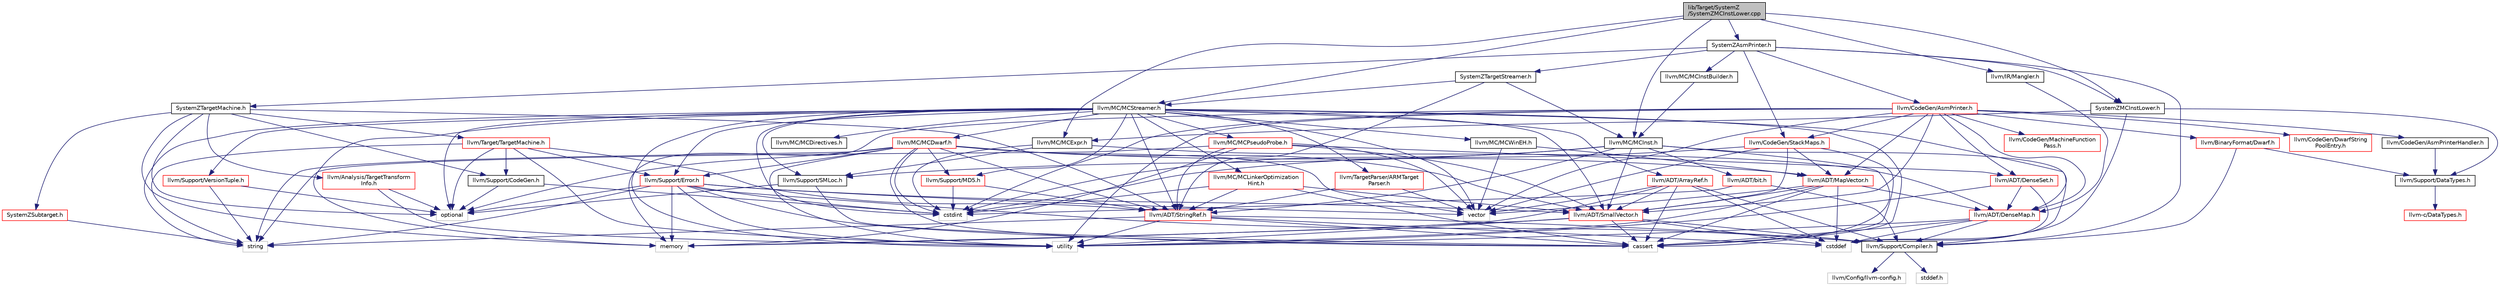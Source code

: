 digraph "lib/Target/SystemZ/SystemZMCInstLower.cpp"
{
 // LATEX_PDF_SIZE
  bgcolor="transparent";
  edge [fontname="Helvetica",fontsize="10",labelfontname="Helvetica",labelfontsize="10"];
  node [fontname="Helvetica",fontsize="10",shape=record];
  Node1 [label="lib/Target/SystemZ\l/SystemZMCInstLower.cpp",height=0.2,width=0.4,color="black", fillcolor="grey75", style="filled", fontcolor="black",tooltip=" "];
  Node1 -> Node2 [color="midnightblue",fontsize="10",style="solid",fontname="Helvetica"];
  Node2 [label="SystemZMCInstLower.h",height=0.2,width=0.4,color="black",URL="$SystemZMCInstLower_8h.html",tooltip=" "];
  Node2 -> Node3 [color="midnightblue",fontsize="10",style="solid",fontname="Helvetica"];
  Node3 [label="llvm/MC/MCExpr.h",height=0.2,width=0.4,color="black",URL="$MCExpr_8h.html",tooltip=" "];
  Node3 -> Node4 [color="midnightblue",fontsize="10",style="solid",fontname="Helvetica"];
  Node4 [label="llvm/ADT/DenseMap.h",height=0.2,width=0.4,color="red",URL="$DenseMap_8h.html",tooltip=" "];
  Node4 -> Node16 [color="midnightblue",fontsize="10",style="solid",fontname="Helvetica"];
  Node16 [label="llvm/Support/Compiler.h",height=0.2,width=0.4,color="black",URL="$Compiler_8h.html",tooltip=" "];
  Node16 -> Node17 [color="midnightblue",fontsize="10",style="solid",fontname="Helvetica"];
  Node17 [label="llvm/Config/llvm-config.h",height=0.2,width=0.4,color="grey75",tooltip=" "];
  Node16 -> Node18 [color="midnightblue",fontsize="10",style="solid",fontname="Helvetica"];
  Node18 [label="stddef.h",height=0.2,width=0.4,color="grey75",tooltip=" "];
  Node4 -> Node6 [color="midnightblue",fontsize="10",style="solid",fontname="Helvetica"];
  Node6 [label="cassert",height=0.2,width=0.4,color="grey75",tooltip=" "];
  Node4 -> Node7 [color="midnightblue",fontsize="10",style="solid",fontname="Helvetica"];
  Node7 [label="cstddef",height=0.2,width=0.4,color="grey75",tooltip=" "];
  Node4 -> Node11 [color="midnightblue",fontsize="10",style="solid",fontname="Helvetica"];
  Node11 [label="utility",height=0.2,width=0.4,color="grey75",tooltip=" "];
  Node3 -> Node39 [color="midnightblue",fontsize="10",style="solid",fontname="Helvetica"];
  Node39 [label="llvm/Support/SMLoc.h",height=0.2,width=0.4,color="black",URL="$SMLoc_8h.html",tooltip=" "];
  Node39 -> Node6 [color="midnightblue",fontsize="10",style="solid",fontname="Helvetica"];
  Node39 -> Node40 [color="midnightblue",fontsize="10",style="solid",fontname="Helvetica"];
  Node40 [label="optional",height=0.2,width=0.4,color="grey75",tooltip=" "];
  Node3 -> Node8 [color="midnightblue",fontsize="10",style="solid",fontname="Helvetica"];
  Node8 [label="cstdint",height=0.2,width=0.4,color="grey75",tooltip=" "];
  Node2 -> Node16 [color="midnightblue",fontsize="10",style="solid",fontname="Helvetica"];
  Node2 -> Node29 [color="midnightblue",fontsize="10",style="solid",fontname="Helvetica"];
  Node29 [label="llvm/Support/DataTypes.h",height=0.2,width=0.4,color="black",URL="$Support_2DataTypes_8h.html",tooltip=" "];
  Node29 -> Node30 [color="midnightblue",fontsize="10",style="solid",fontname="Helvetica"];
  Node30 [label="llvm-c/DataTypes.h",height=0.2,width=0.4,color="red",URL="$c_2DataTypes_8h.html",tooltip=" "];
  Node1 -> Node41 [color="midnightblue",fontsize="10",style="solid",fontname="Helvetica"];
  Node41 [label="SystemZAsmPrinter.h",height=0.2,width=0.4,color="black",URL="$SystemZAsmPrinter_8h.html",tooltip=" "];
  Node41 -> Node2 [color="midnightblue",fontsize="10",style="solid",fontname="Helvetica"];
  Node41 -> Node42 [color="midnightblue",fontsize="10",style="solid",fontname="Helvetica"];
  Node42 [label="SystemZTargetMachine.h",height=0.2,width=0.4,color="black",URL="$SystemZTargetMachine_8h.html",tooltip=" "];
  Node42 -> Node43 [color="midnightblue",fontsize="10",style="solid",fontname="Helvetica"];
  Node43 [label="SystemZSubtarget.h",height=0.2,width=0.4,color="red",URL="$SystemZSubtarget_8h.html",tooltip=" "];
  Node43 -> Node59 [color="midnightblue",fontsize="10",style="solid",fontname="Helvetica"];
  Node59 [label="string",height=0.2,width=0.4,color="grey75",tooltip=" "];
  Node42 -> Node66 [color="midnightblue",fontsize="10",style="solid",fontname="Helvetica"];
  Node66 [label="llvm/ADT/StringRef.h",height=0.2,width=0.4,color="red",URL="$StringRef_8h.html",tooltip=" "];
  Node66 -> Node16 [color="midnightblue",fontsize="10",style="solid",fontname="Helvetica"];
  Node66 -> Node6 [color="midnightblue",fontsize="10",style="solid",fontname="Helvetica"];
  Node66 -> Node7 [color="midnightblue",fontsize="10",style="solid",fontname="Helvetica"];
  Node66 -> Node59 [color="midnightblue",fontsize="10",style="solid",fontname="Helvetica"];
  Node66 -> Node11 [color="midnightblue",fontsize="10",style="solid",fontname="Helvetica"];
  Node42 -> Node281 [color="midnightblue",fontsize="10",style="solid",fontname="Helvetica"];
  Node281 [label="llvm/Analysis/TargetTransform\lInfo.h",height=0.2,width=0.4,color="red",URL="$TargetTransformInfo_8h.html",tooltip=" "];
  Node281 -> Node40 [color="midnightblue",fontsize="10",style="solid",fontname="Helvetica"];
  Node281 -> Node11 [color="midnightblue",fontsize="10",style="solid",fontname="Helvetica"];
  Node42 -> Node174 [color="midnightblue",fontsize="10",style="solid",fontname="Helvetica"];
  Node174 [label="llvm/Support/CodeGen.h",height=0.2,width=0.4,color="black",URL="$CodeGen_8h.html",tooltip=" "];
  Node174 -> Node8 [color="midnightblue",fontsize="10",style="solid",fontname="Helvetica"];
  Node174 -> Node40 [color="midnightblue",fontsize="10",style="solid",fontname="Helvetica"];
  Node42 -> Node284 [color="midnightblue",fontsize="10",style="solid",fontname="Helvetica"];
  Node284 [label="llvm/Target/TargetMachine.h",height=0.2,width=0.4,color="red",URL="$Target_2TargetMachine_8h.html",tooltip=" "];
  Node284 -> Node66 [color="midnightblue",fontsize="10",style="solid",fontname="Helvetica"];
  Node284 -> Node174 [color="midnightblue",fontsize="10",style="solid",fontname="Helvetica"];
  Node284 -> Node210 [color="midnightblue",fontsize="10",style="solid",fontname="Helvetica"];
  Node210 [label="llvm/Support/Error.h",height=0.2,width=0.4,color="red",URL="$Support_2Error_8h.html",tooltip=" "];
  Node210 -> Node52 [color="midnightblue",fontsize="10",style="solid",fontname="Helvetica"];
  Node52 [label="llvm/ADT/SmallVector.h",height=0.2,width=0.4,color="red",URL="$SmallVector_8h.html",tooltip=" "];
  Node52 -> Node16 [color="midnightblue",fontsize="10",style="solid",fontname="Helvetica"];
  Node52 -> Node6 [color="midnightblue",fontsize="10",style="solid",fontname="Helvetica"];
  Node52 -> Node7 [color="midnightblue",fontsize="10",style="solid",fontname="Helvetica"];
  Node52 -> Node46 [color="midnightblue",fontsize="10",style="solid",fontname="Helvetica"];
  Node46 [label="memory",height=0.2,width=0.4,color="grey75",tooltip=" "];
  Node52 -> Node11 [color="midnightblue",fontsize="10",style="solid",fontname="Helvetica"];
  Node210 -> Node16 [color="midnightblue",fontsize="10",style="solid",fontname="Helvetica"];
  Node210 -> Node6 [color="midnightblue",fontsize="10",style="solid",fontname="Helvetica"];
  Node210 -> Node8 [color="midnightblue",fontsize="10",style="solid",fontname="Helvetica"];
  Node210 -> Node46 [color="midnightblue",fontsize="10",style="solid",fontname="Helvetica"];
  Node210 -> Node40 [color="midnightblue",fontsize="10",style="solid",fontname="Helvetica"];
  Node210 -> Node59 [color="midnightblue",fontsize="10",style="solid",fontname="Helvetica"];
  Node210 -> Node11 [color="midnightblue",fontsize="10",style="solid",fontname="Helvetica"];
  Node210 -> Node101 [color="midnightblue",fontsize="10",style="solid",fontname="Helvetica"];
  Node101 [label="vector",height=0.2,width=0.4,color="grey75",tooltip=" "];
  Node284 -> Node40 [color="midnightblue",fontsize="10",style="solid",fontname="Helvetica"];
  Node284 -> Node59 [color="midnightblue",fontsize="10",style="solid",fontname="Helvetica"];
  Node284 -> Node11 [color="midnightblue",fontsize="10",style="solid",fontname="Helvetica"];
  Node42 -> Node46 [color="midnightblue",fontsize="10",style="solid",fontname="Helvetica"];
  Node42 -> Node40 [color="midnightblue",fontsize="10",style="solid",fontname="Helvetica"];
  Node41 -> Node288 [color="midnightblue",fontsize="10",style="solid",fontname="Helvetica"];
  Node288 [label="SystemZTargetStreamer.h",height=0.2,width=0.4,color="black",URL="$SystemZTargetStreamer_8h.html",tooltip=" "];
  Node288 -> Node66 [color="midnightblue",fontsize="10",style="solid",fontname="Helvetica"];
  Node288 -> Node142 [color="midnightblue",fontsize="10",style="solid",fontname="Helvetica"];
  Node142 [label="llvm/MC/MCInst.h",height=0.2,width=0.4,color="black",URL="$MCInst_8h.html",tooltip=" "];
  Node142 -> Node52 [color="midnightblue",fontsize="10",style="solid",fontname="Helvetica"];
  Node142 -> Node66 [color="midnightblue",fontsize="10",style="solid",fontname="Helvetica"];
  Node142 -> Node20 [color="midnightblue",fontsize="10",style="solid",fontname="Helvetica"];
  Node20 [label="llvm/ADT/bit.h",height=0.2,width=0.4,color="red",URL="$bit_8h.html",tooltip=" "];
  Node20 -> Node16 [color="midnightblue",fontsize="10",style="solid",fontname="Helvetica"];
  Node20 -> Node8 [color="midnightblue",fontsize="10",style="solid",fontname="Helvetica"];
  Node142 -> Node39 [color="midnightblue",fontsize="10",style="solid",fontname="Helvetica"];
  Node142 -> Node6 [color="midnightblue",fontsize="10",style="solid",fontname="Helvetica"];
  Node142 -> Node7 [color="midnightblue",fontsize="10",style="solid",fontname="Helvetica"];
  Node142 -> Node8 [color="midnightblue",fontsize="10",style="solid",fontname="Helvetica"];
  Node288 -> Node289 [color="midnightblue",fontsize="10",style="solid",fontname="Helvetica"];
  Node289 [label="llvm/MC/MCStreamer.h",height=0.2,width=0.4,color="black",URL="$MCStreamer_8h.html",tooltip=" "];
  Node289 -> Node99 [color="midnightblue",fontsize="10",style="solid",fontname="Helvetica"];
  Node99 [label="llvm/ADT/ArrayRef.h",height=0.2,width=0.4,color="red",URL="$ArrayRef_8h.html",tooltip=" "];
  Node99 -> Node52 [color="midnightblue",fontsize="10",style="solid",fontname="Helvetica"];
  Node99 -> Node16 [color="midnightblue",fontsize="10",style="solid",fontname="Helvetica"];
  Node99 -> Node6 [color="midnightblue",fontsize="10",style="solid",fontname="Helvetica"];
  Node99 -> Node7 [color="midnightblue",fontsize="10",style="solid",fontname="Helvetica"];
  Node99 -> Node46 [color="midnightblue",fontsize="10",style="solid",fontname="Helvetica"];
  Node99 -> Node101 [color="midnightblue",fontsize="10",style="solid",fontname="Helvetica"];
  Node289 -> Node4 [color="midnightblue",fontsize="10",style="solid",fontname="Helvetica"];
  Node289 -> Node52 [color="midnightblue",fontsize="10",style="solid",fontname="Helvetica"];
  Node289 -> Node66 [color="midnightblue",fontsize="10",style="solid",fontname="Helvetica"];
  Node289 -> Node290 [color="midnightblue",fontsize="10",style="solid",fontname="Helvetica"];
  Node290 [label="llvm/MC/MCDirectives.h",height=0.2,width=0.4,color="black",URL="$MCDirectives_8h.html",tooltip=" "];
  Node289 -> Node291 [color="midnightblue",fontsize="10",style="solid",fontname="Helvetica"];
  Node291 [label="llvm/MC/MCDwarf.h",height=0.2,width=0.4,color="red",URL="$MCDwarf_8h.html",tooltip=" "];
  Node291 -> Node248 [color="midnightblue",fontsize="10",style="solid",fontname="Helvetica"];
  Node248 [label="llvm/ADT/MapVector.h",height=0.2,width=0.4,color="red",URL="$MapVector_8h.html",tooltip=" "];
  Node248 -> Node4 [color="midnightblue",fontsize="10",style="solid",fontname="Helvetica"];
  Node248 -> Node52 [color="midnightblue",fontsize="10",style="solid",fontname="Helvetica"];
  Node248 -> Node6 [color="midnightblue",fontsize="10",style="solid",fontname="Helvetica"];
  Node248 -> Node7 [color="midnightblue",fontsize="10",style="solid",fontname="Helvetica"];
  Node248 -> Node11 [color="midnightblue",fontsize="10",style="solid",fontname="Helvetica"];
  Node248 -> Node101 [color="midnightblue",fontsize="10",style="solid",fontname="Helvetica"];
  Node291 -> Node52 [color="midnightblue",fontsize="10",style="solid",fontname="Helvetica"];
  Node291 -> Node66 [color="midnightblue",fontsize="10",style="solid",fontname="Helvetica"];
  Node291 -> Node210 [color="midnightblue",fontsize="10",style="solid",fontname="Helvetica"];
  Node291 -> Node187 [color="midnightblue",fontsize="10",style="solid",fontname="Helvetica"];
  Node187 [label="llvm/Support/MD5.h",height=0.2,width=0.4,color="red",URL="$MD5_8h.html",tooltip=" "];
  Node187 -> Node66 [color="midnightblue",fontsize="10",style="solid",fontname="Helvetica"];
  Node187 -> Node8 [color="midnightblue",fontsize="10",style="solid",fontname="Helvetica"];
  Node291 -> Node6 [color="midnightblue",fontsize="10",style="solid",fontname="Helvetica"];
  Node291 -> Node8 [color="midnightblue",fontsize="10",style="solid",fontname="Helvetica"];
  Node291 -> Node40 [color="midnightblue",fontsize="10",style="solid",fontname="Helvetica"];
  Node291 -> Node59 [color="midnightblue",fontsize="10",style="solid",fontname="Helvetica"];
  Node291 -> Node11 [color="midnightblue",fontsize="10",style="solid",fontname="Helvetica"];
  Node291 -> Node101 [color="midnightblue",fontsize="10",style="solid",fontname="Helvetica"];
  Node289 -> Node294 [color="midnightblue",fontsize="10",style="solid",fontname="Helvetica"];
  Node294 [label="llvm/MC/MCLinkerOptimization\lHint.h",height=0.2,width=0.4,color="red",URL="$MCLinkerOptimizationHint_8h.html",tooltip=" "];
  Node294 -> Node52 [color="midnightblue",fontsize="10",style="solid",fontname="Helvetica"];
  Node294 -> Node66 [color="midnightblue",fontsize="10",style="solid",fontname="Helvetica"];
  Node294 -> Node6 [color="midnightblue",fontsize="10",style="solid",fontname="Helvetica"];
  Node294 -> Node8 [color="midnightblue",fontsize="10",style="solid",fontname="Helvetica"];
  Node289 -> Node295 [color="midnightblue",fontsize="10",style="solid",fontname="Helvetica"];
  Node295 [label="llvm/MC/MCPseudoProbe.h",height=0.2,width=0.4,color="red",URL="$MCPseudoProbe_8h.html",tooltip=" "];
  Node295 -> Node178 [color="midnightblue",fontsize="10",style="solid",fontname="Helvetica"];
  Node178 [label="llvm/ADT/DenseSet.h",height=0.2,width=0.4,color="red",URL="$DenseSet_8h.html",tooltip=" "];
  Node178 -> Node4 [color="midnightblue",fontsize="10",style="solid",fontname="Helvetica"];
  Node178 -> Node7 [color="midnightblue",fontsize="10",style="solid",fontname="Helvetica"];
  Node178 -> Node11 [color="midnightblue",fontsize="10",style="solid",fontname="Helvetica"];
  Node295 -> Node52 [color="midnightblue",fontsize="10",style="solid",fontname="Helvetica"];
  Node295 -> Node66 [color="midnightblue",fontsize="10",style="solid",fontname="Helvetica"];
  Node295 -> Node46 [color="midnightblue",fontsize="10",style="solid",fontname="Helvetica"];
  Node295 -> Node59 [color="midnightblue",fontsize="10",style="solid",fontname="Helvetica"];
  Node295 -> Node101 [color="midnightblue",fontsize="10",style="solid",fontname="Helvetica"];
  Node289 -> Node299 [color="midnightblue",fontsize="10",style="solid",fontname="Helvetica"];
  Node299 [label="llvm/MC/MCWinEH.h",height=0.2,width=0.4,color="black",URL="$MCWinEH_8h.html",tooltip=" "];
  Node299 -> Node248 [color="midnightblue",fontsize="10",style="solid",fontname="Helvetica"];
  Node299 -> Node101 [color="midnightblue",fontsize="10",style="solid",fontname="Helvetica"];
  Node289 -> Node210 [color="midnightblue",fontsize="10",style="solid",fontname="Helvetica"];
  Node289 -> Node187 [color="midnightblue",fontsize="10",style="solid",fontname="Helvetica"];
  Node289 -> Node39 [color="midnightblue",fontsize="10",style="solid",fontname="Helvetica"];
  Node289 -> Node226 [color="midnightblue",fontsize="10",style="solid",fontname="Helvetica"];
  Node226 [label="llvm/Support/VersionTuple.h",height=0.2,width=0.4,color="red",URL="$VersionTuple_8h.html",tooltip=" "];
  Node226 -> Node40 [color="midnightblue",fontsize="10",style="solid",fontname="Helvetica"];
  Node226 -> Node59 [color="midnightblue",fontsize="10",style="solid",fontname="Helvetica"];
  Node289 -> Node300 [color="midnightblue",fontsize="10",style="solid",fontname="Helvetica"];
  Node300 [label="llvm/TargetParser/ARMTarget\lParser.h",height=0.2,width=0.4,color="red",URL="$ARMTargetParser_8h.html",tooltip=" "];
  Node300 -> Node66 [color="midnightblue",fontsize="10",style="solid",fontname="Helvetica"];
  Node300 -> Node101 [color="midnightblue",fontsize="10",style="solid",fontname="Helvetica"];
  Node289 -> Node6 [color="midnightblue",fontsize="10",style="solid",fontname="Helvetica"];
  Node289 -> Node8 [color="midnightblue",fontsize="10",style="solid",fontname="Helvetica"];
  Node289 -> Node46 [color="midnightblue",fontsize="10",style="solid",fontname="Helvetica"];
  Node289 -> Node40 [color="midnightblue",fontsize="10",style="solid",fontname="Helvetica"];
  Node289 -> Node59 [color="midnightblue",fontsize="10",style="solid",fontname="Helvetica"];
  Node289 -> Node11 [color="midnightblue",fontsize="10",style="solid",fontname="Helvetica"];
  Node289 -> Node101 [color="midnightblue",fontsize="10",style="solid",fontname="Helvetica"];
  Node41 -> Node306 [color="midnightblue",fontsize="10",style="solid",fontname="Helvetica"];
  Node306 [label="llvm/CodeGen/AsmPrinter.h",height=0.2,width=0.4,color="red",URL="$AsmPrinter_8h.html",tooltip=" "];
  Node306 -> Node4 [color="midnightblue",fontsize="10",style="solid",fontname="Helvetica"];
  Node306 -> Node178 [color="midnightblue",fontsize="10",style="solid",fontname="Helvetica"];
  Node306 -> Node248 [color="midnightblue",fontsize="10",style="solid",fontname="Helvetica"];
  Node306 -> Node52 [color="midnightblue",fontsize="10",style="solid",fontname="Helvetica"];
  Node306 -> Node307 [color="midnightblue",fontsize="10",style="solid",fontname="Helvetica"];
  Node307 [label="llvm/BinaryFormat/Dwarf.h",height=0.2,width=0.4,color="red",URL="$Dwarf_8h.html",tooltip=" "];
  Node307 -> Node16 [color="midnightblue",fontsize="10",style="solid",fontname="Helvetica"];
  Node307 -> Node29 [color="midnightblue",fontsize="10",style="solid",fontname="Helvetica"];
  Node306 -> Node310 [color="midnightblue",fontsize="10",style="solid",fontname="Helvetica"];
  Node310 [label="llvm/CodeGen/AsmPrinterHandler.h",height=0.2,width=0.4,color="black",URL="$AsmPrinterHandler_8h.html",tooltip=" "];
  Node310 -> Node29 [color="midnightblue",fontsize="10",style="solid",fontname="Helvetica"];
  Node306 -> Node311 [color="midnightblue",fontsize="10",style="solid",fontname="Helvetica"];
  Node311 [label="llvm/CodeGen/DwarfString\lPoolEntry.h",height=0.2,width=0.4,color="red",URL="$DwarfStringPoolEntry_8h.html",tooltip=" "];
  Node306 -> Node229 [color="midnightblue",fontsize="10",style="solid",fontname="Helvetica"];
  Node229 [label="llvm/CodeGen/MachineFunction\lPass.h",height=0.2,width=0.4,color="red",URL="$MachineFunctionPass_8h.html",tooltip=" "];
  Node306 -> Node312 [color="midnightblue",fontsize="10",style="solid",fontname="Helvetica"];
  Node312 [label="llvm/CodeGen/StackMaps.h",height=0.2,width=0.4,color="red",URL="$StackMaps_8h.html",tooltip=" "];
  Node312 -> Node248 [color="midnightblue",fontsize="10",style="solid",fontname="Helvetica"];
  Node312 -> Node52 [color="midnightblue",fontsize="10",style="solid",fontname="Helvetica"];
  Node312 -> Node6 [color="midnightblue",fontsize="10",style="solid",fontname="Helvetica"];
  Node312 -> Node8 [color="midnightblue",fontsize="10",style="solid",fontname="Helvetica"];
  Node312 -> Node101 [color="midnightblue",fontsize="10",style="solid",fontname="Helvetica"];
  Node306 -> Node8 [color="midnightblue",fontsize="10",style="solid",fontname="Helvetica"];
  Node306 -> Node46 [color="midnightblue",fontsize="10",style="solid",fontname="Helvetica"];
  Node306 -> Node11 [color="midnightblue",fontsize="10",style="solid",fontname="Helvetica"];
  Node306 -> Node101 [color="midnightblue",fontsize="10",style="solid",fontname="Helvetica"];
  Node41 -> Node312 [color="midnightblue",fontsize="10",style="solid",fontname="Helvetica"];
  Node41 -> Node313 [color="midnightblue",fontsize="10",style="solid",fontname="Helvetica"];
  Node313 [label="llvm/MC/MCInstBuilder.h",height=0.2,width=0.4,color="black",URL="$MCInstBuilder_8h.html",tooltip=" "];
  Node313 -> Node142 [color="midnightblue",fontsize="10",style="solid",fontname="Helvetica"];
  Node41 -> Node16 [color="midnightblue",fontsize="10",style="solid",fontname="Helvetica"];
  Node1 -> Node314 [color="midnightblue",fontsize="10",style="solid",fontname="Helvetica"];
  Node314 [label="llvm/IR/Mangler.h",height=0.2,width=0.4,color="black",URL="$Mangler_8h.html",tooltip=" "];
  Node314 -> Node4 [color="midnightblue",fontsize="10",style="solid",fontname="Helvetica"];
  Node1 -> Node3 [color="midnightblue",fontsize="10",style="solid",fontname="Helvetica"];
  Node1 -> Node142 [color="midnightblue",fontsize="10",style="solid",fontname="Helvetica"];
  Node1 -> Node289 [color="midnightblue",fontsize="10",style="solid",fontname="Helvetica"];
}

